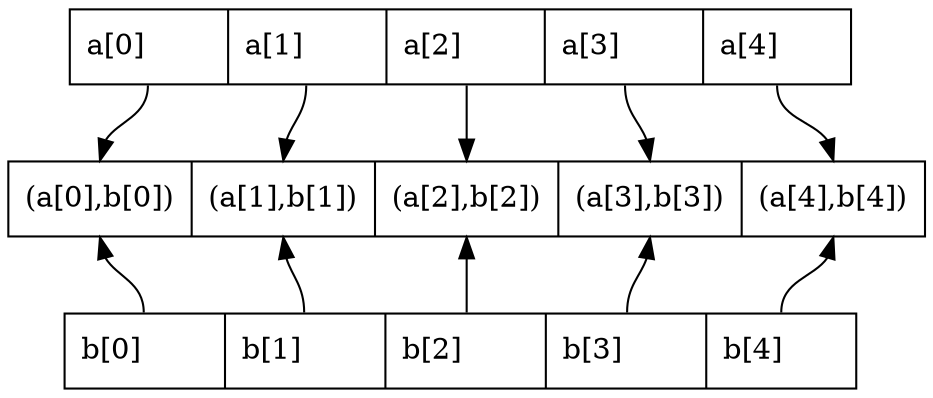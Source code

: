 digraph G {
        node [shape=record];

        {
                rank = min;
                in1;
        }
        {
                rank = same;
                out;
        }
        {
                rank = max;
                in2;
        }

        in1[label="<p0> a[0]\ \ \ \ \ \  | <p1> a[1]\ \ \ \ \ \  | <p2> a[2]\ \ \ \ \ \  | <p3> a[3]\ \ \ \ \ \  | <p4> a[4]\ \ \ \ \ \ "];
        in2[label="<p0> b[0]\ \ \ \ \ \  | <p1> b[1]\ \ \ \ \ \  | <p2> b[2]\ \ \ \ \ \  | <p3> b[3]\ \ \ \ \ \  | <p4> b[4]\ \ \ \ \ \ "];
        out[label="<p0> (a[0],b[0]) | <p1> (a[1],b[1]) | <p2> (a[2],b[2]) | <p3> (a[3],b[3]) | <p4> (a[4],b[4])"];
        in1:p0 -> out:p0;
        in1:p1 -> out:p1;
        in1:p2 -> out:p2;
        in1:p3 -> out:p3;
        in1:p4 -> out:p4;
        in2:p0 -> out:p0;
        in2:p1 -> out:p1;
        in2:p2 -> out:p2;
        in2:p3 -> out:p3;
        in2:p4 -> out:p4;
}
